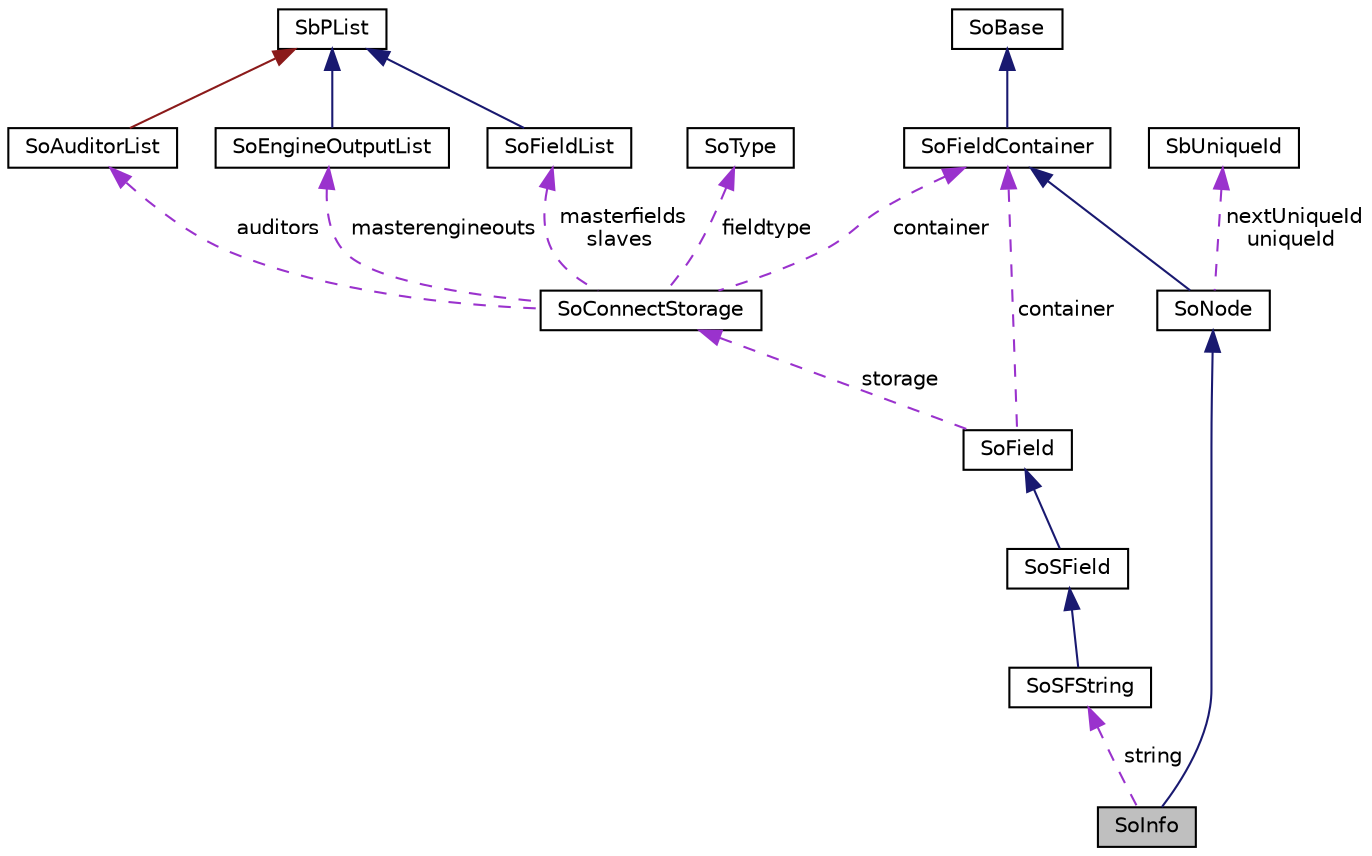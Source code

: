 digraph "SoInfo"
{
 // LATEX_PDF_SIZE
  edge [fontname="Helvetica",fontsize="10",labelfontname="Helvetica",labelfontsize="10"];
  node [fontname="Helvetica",fontsize="10",shape=record];
  Node1 [label="SoInfo",height=0.2,width=0.4,color="black", fillcolor="grey75", style="filled", fontcolor="black",tooltip="The SoInfo class is a node for holding text information."];
  Node2 -> Node1 [dir="back",color="midnightblue",fontsize="10",style="solid",fontname="Helvetica"];
  Node2 [label="SoNode",height=0.2,width=0.4,color="black", fillcolor="white", style="filled",URL="$classSoNode.html",tooltip="The SoNode class is the base class for nodes used in scene graphs."];
  Node3 -> Node2 [dir="back",color="midnightblue",fontsize="10",style="solid",fontname="Helvetica"];
  Node3 [label="SoFieldContainer",height=0.2,width=0.4,color="black", fillcolor="white", style="filled",URL="$classSoFieldContainer.html",tooltip="The SoFieldContainer class is a base class for all classes that contain fields."];
  Node4 -> Node3 [dir="back",color="midnightblue",fontsize="10",style="solid",fontname="Helvetica"];
  Node4 [label="SoBase",height=0.2,width=0.4,color="black", fillcolor="white", style="filled",URL="$classSoBase.html",tooltip="The SoBase class is the top-level superclass for a number of class-hierarchies."];
  Node5 -> Node2 [dir="back",color="darkorchid3",fontsize="10",style="dashed",label=" nextUniqueId\nuniqueId" ,fontname="Helvetica"];
  Node5 [label="SbUniqueId",height=0.2,width=0.4,color="black", fillcolor="white", style="filled",URL="$classSbUniqueId.html",tooltip="SbUniqueId is an integer type for node identifiers."];
  Node6 -> Node1 [dir="back",color="darkorchid3",fontsize="10",style="dashed",label=" string" ,fontname="Helvetica"];
  Node6 [label="SoSFString",height=0.2,width=0.4,color="black", fillcolor="white", style="filled",URL="$classSoSFString.html",tooltip="The SoSFString class is a container for an SbString."];
  Node7 -> Node6 [dir="back",color="midnightblue",fontsize="10",style="solid",fontname="Helvetica"];
  Node7 [label="SoSField",height=0.2,width=0.4,color="black", fillcolor="white", style="filled",URL="$classSoSField.html",tooltip="The SoSField class is the base class for fields which contains only a single value."];
  Node8 -> Node7 [dir="back",color="midnightblue",fontsize="10",style="solid",fontname="Helvetica"];
  Node8 [label="SoField",height=0.2,width=0.4,color="black", fillcolor="white", style="filled",URL="$classSoField.html",tooltip="The SoField class is the top-level abstract base class for fields."];
  Node3 -> Node8 [dir="back",color="darkorchid3",fontsize="10",style="dashed",label=" container" ,fontname="Helvetica"];
  Node9 -> Node8 [dir="back",color="darkorchid3",fontsize="10",style="dashed",label=" storage" ,fontname="Helvetica"];
  Node9 [label="SoConnectStorage",height=0.2,width=0.4,color="black", fillcolor="white", style="filled",URL="$classSoConnectStorage.html",tooltip=" "];
  Node10 -> Node9 [dir="back",color="darkorchid3",fontsize="10",style="dashed",label=" masterfields\nslaves" ,fontname="Helvetica"];
  Node10 [label="SoFieldList",height=0.2,width=0.4,color="black", fillcolor="white", style="filled",URL="$classSoFieldList.html",tooltip="The SoFieldList class is a container for pointers to SoField objects."];
  Node11 -> Node10 [dir="back",color="midnightblue",fontsize="10",style="solid",fontname="Helvetica"];
  Node11 [label="SbPList",height=0.2,width=0.4,color="black", fillcolor="white", style="filled",URL="$classSbPList.html",tooltip="The SbPList class is a container class for void pointers."];
  Node12 -> Node9 [dir="back",color="darkorchid3",fontsize="10",style="dashed",label=" auditors" ,fontname="Helvetica"];
  Node12 [label="SoAuditorList",height=0.2,width=0.4,color="black", fillcolor="white", style="filled",URL="$classSoAuditorList.html",tooltip="The SoAuditorList class is used to keep track of auditors for certain object classes."];
  Node11 -> Node12 [dir="back",color="firebrick4",fontsize="10",style="solid",fontname="Helvetica"];
  Node3 -> Node9 [dir="back",color="darkorchid3",fontsize="10",style="dashed",label=" container" ,fontname="Helvetica"];
  Node13 -> Node9 [dir="back",color="darkorchid3",fontsize="10",style="dashed",label=" fieldtype" ,fontname="Helvetica"];
  Node13 [label="SoType",height=0.2,width=0.4,color="black", fillcolor="white", style="filled",URL="$classSoType.html",tooltip="The SoType class is the basis for the runtime type system in Coin."];
  Node14 -> Node9 [dir="back",color="darkorchid3",fontsize="10",style="dashed",label=" masterengineouts" ,fontname="Helvetica"];
  Node14 [label="SoEngineOutputList",height=0.2,width=0.4,color="black", fillcolor="white", style="filled",URL="$classSoEngineOutputList.html",tooltip="The SoEngineOutputList class is a container for SoEngineOutput objects."];
  Node11 -> Node14 [dir="back",color="midnightblue",fontsize="10",style="solid",fontname="Helvetica"];
}
